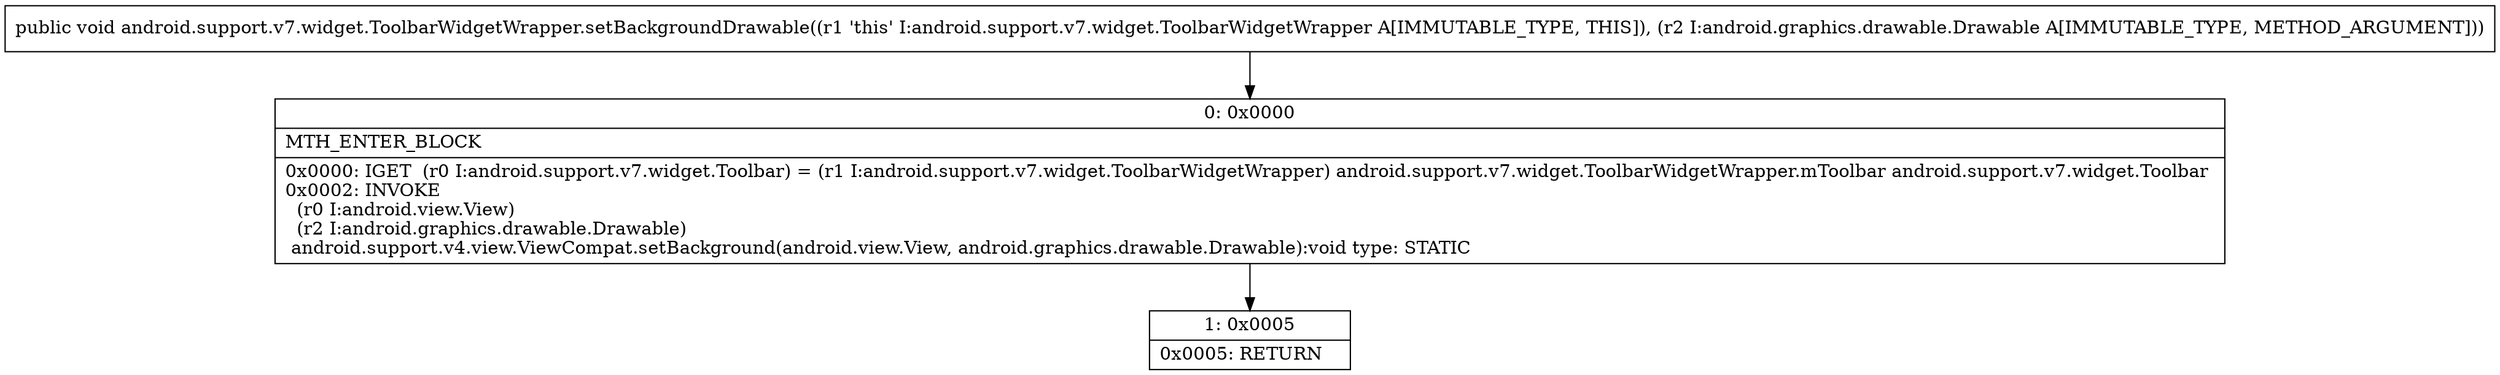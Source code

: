 digraph "CFG forandroid.support.v7.widget.ToolbarWidgetWrapper.setBackgroundDrawable(Landroid\/graphics\/drawable\/Drawable;)V" {
Node_0 [shape=record,label="{0\:\ 0x0000|MTH_ENTER_BLOCK\l|0x0000: IGET  (r0 I:android.support.v7.widget.Toolbar) = (r1 I:android.support.v7.widget.ToolbarWidgetWrapper) android.support.v7.widget.ToolbarWidgetWrapper.mToolbar android.support.v7.widget.Toolbar \l0x0002: INVOKE  \l  (r0 I:android.view.View)\l  (r2 I:android.graphics.drawable.Drawable)\l android.support.v4.view.ViewCompat.setBackground(android.view.View, android.graphics.drawable.Drawable):void type: STATIC \l}"];
Node_1 [shape=record,label="{1\:\ 0x0005|0x0005: RETURN   \l}"];
MethodNode[shape=record,label="{public void android.support.v7.widget.ToolbarWidgetWrapper.setBackgroundDrawable((r1 'this' I:android.support.v7.widget.ToolbarWidgetWrapper A[IMMUTABLE_TYPE, THIS]), (r2 I:android.graphics.drawable.Drawable A[IMMUTABLE_TYPE, METHOD_ARGUMENT])) }"];
MethodNode -> Node_0;
Node_0 -> Node_1;
}

